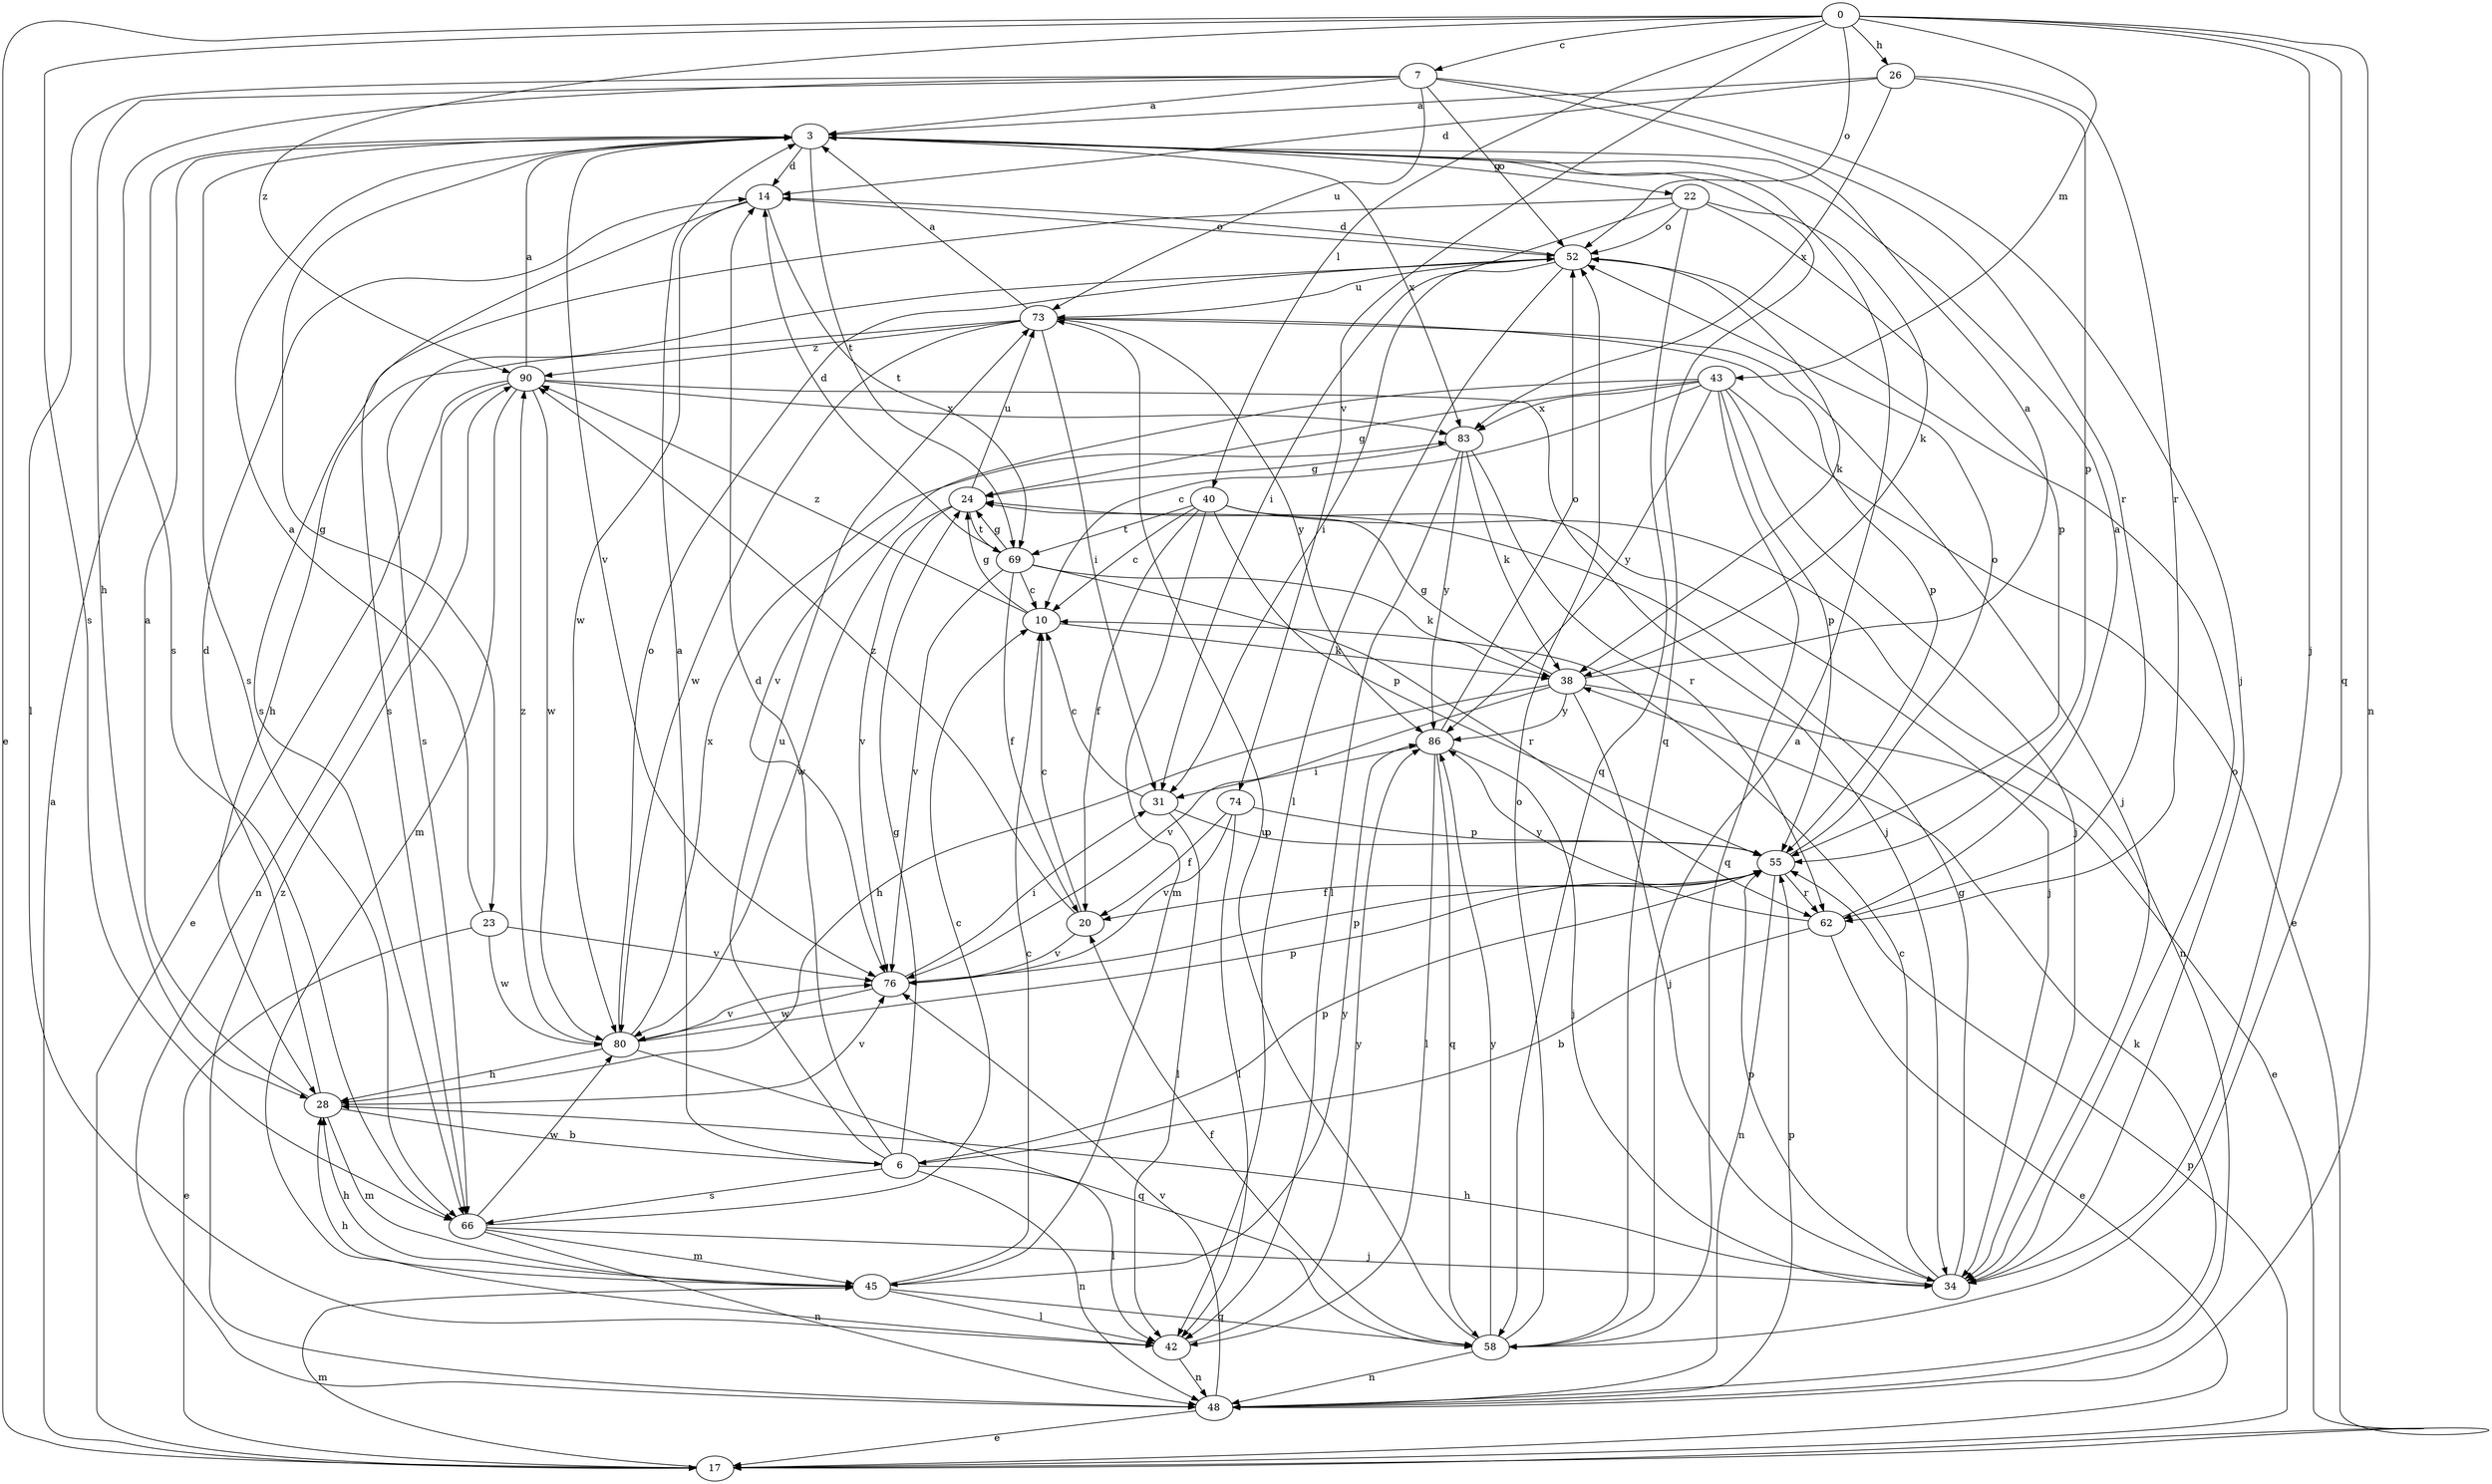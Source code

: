 strict digraph  {
0;
3;
6;
7;
10;
14;
17;
20;
22;
23;
24;
26;
28;
31;
34;
38;
40;
42;
43;
45;
48;
52;
55;
58;
62;
66;
69;
73;
74;
76;
80;
83;
86;
90;
0 -> 7  [label=c];
0 -> 17  [label=e];
0 -> 26  [label=h];
0 -> 34  [label=j];
0 -> 40  [label=l];
0 -> 43  [label=m];
0 -> 48  [label=n];
0 -> 52  [label=o];
0 -> 58  [label=q];
0 -> 66  [label=s];
0 -> 74  [label=v];
0 -> 90  [label=z];
3 -> 14  [label=d];
3 -> 22  [label=g];
3 -> 23  [label=g];
3 -> 58  [label=q];
3 -> 66  [label=s];
3 -> 69  [label=t];
3 -> 76  [label=v];
3 -> 83  [label=x];
6 -> 3  [label=a];
6 -> 14  [label=d];
6 -> 24  [label=g];
6 -> 42  [label=l];
6 -> 48  [label=n];
6 -> 55  [label=p];
6 -> 66  [label=s];
6 -> 73  [label=u];
7 -> 3  [label=a];
7 -> 28  [label=h];
7 -> 34  [label=j];
7 -> 42  [label=l];
7 -> 52  [label=o];
7 -> 62  [label=r];
7 -> 66  [label=s];
7 -> 73  [label=u];
10 -> 24  [label=g];
10 -> 38  [label=k];
10 -> 90  [label=z];
14 -> 52  [label=o];
14 -> 66  [label=s];
14 -> 69  [label=t];
14 -> 80  [label=w];
17 -> 3  [label=a];
17 -> 45  [label=m];
17 -> 55  [label=p];
20 -> 10  [label=c];
20 -> 76  [label=v];
20 -> 90  [label=z];
22 -> 31  [label=i];
22 -> 38  [label=k];
22 -> 52  [label=o];
22 -> 55  [label=p];
22 -> 58  [label=q];
22 -> 66  [label=s];
23 -> 3  [label=a];
23 -> 17  [label=e];
23 -> 76  [label=v];
23 -> 80  [label=w];
24 -> 69  [label=t];
24 -> 73  [label=u];
24 -> 76  [label=v];
24 -> 80  [label=w];
26 -> 3  [label=a];
26 -> 14  [label=d];
26 -> 55  [label=p];
26 -> 62  [label=r];
26 -> 83  [label=x];
28 -> 3  [label=a];
28 -> 6  [label=b];
28 -> 14  [label=d];
28 -> 45  [label=m];
28 -> 76  [label=v];
31 -> 10  [label=c];
31 -> 42  [label=l];
31 -> 55  [label=p];
34 -> 10  [label=c];
34 -> 24  [label=g];
34 -> 28  [label=h];
34 -> 52  [label=o];
34 -> 55  [label=p];
38 -> 3  [label=a];
38 -> 17  [label=e];
38 -> 24  [label=g];
38 -> 28  [label=h];
38 -> 34  [label=j];
38 -> 76  [label=v];
38 -> 86  [label=y];
40 -> 10  [label=c];
40 -> 20  [label=f];
40 -> 34  [label=j];
40 -> 45  [label=m];
40 -> 48  [label=n];
40 -> 55  [label=p];
40 -> 69  [label=t];
42 -> 28  [label=h];
42 -> 48  [label=n];
42 -> 86  [label=y];
43 -> 10  [label=c];
43 -> 17  [label=e];
43 -> 24  [label=g];
43 -> 34  [label=j];
43 -> 55  [label=p];
43 -> 58  [label=q];
43 -> 76  [label=v];
43 -> 83  [label=x];
43 -> 86  [label=y];
45 -> 10  [label=c];
45 -> 28  [label=h];
45 -> 42  [label=l];
45 -> 58  [label=q];
45 -> 86  [label=y];
48 -> 17  [label=e];
48 -> 38  [label=k];
48 -> 55  [label=p];
48 -> 76  [label=v];
48 -> 90  [label=z];
52 -> 14  [label=d];
52 -> 31  [label=i];
52 -> 38  [label=k];
52 -> 42  [label=l];
52 -> 66  [label=s];
52 -> 73  [label=u];
55 -> 20  [label=f];
55 -> 48  [label=n];
55 -> 52  [label=o];
55 -> 62  [label=r];
58 -> 3  [label=a];
58 -> 20  [label=f];
58 -> 48  [label=n];
58 -> 52  [label=o];
58 -> 73  [label=u];
58 -> 86  [label=y];
62 -> 3  [label=a];
62 -> 6  [label=b];
62 -> 17  [label=e];
62 -> 86  [label=y];
66 -> 10  [label=c];
66 -> 34  [label=j];
66 -> 45  [label=m];
66 -> 48  [label=n];
66 -> 80  [label=w];
69 -> 10  [label=c];
69 -> 14  [label=d];
69 -> 20  [label=f];
69 -> 24  [label=g];
69 -> 38  [label=k];
69 -> 62  [label=r];
69 -> 76  [label=v];
73 -> 3  [label=a];
73 -> 28  [label=h];
73 -> 31  [label=i];
73 -> 34  [label=j];
73 -> 55  [label=p];
73 -> 80  [label=w];
73 -> 86  [label=y];
73 -> 90  [label=z];
74 -> 20  [label=f];
74 -> 42  [label=l];
74 -> 55  [label=p];
74 -> 76  [label=v];
76 -> 31  [label=i];
76 -> 55  [label=p];
76 -> 80  [label=w];
80 -> 28  [label=h];
80 -> 52  [label=o];
80 -> 55  [label=p];
80 -> 58  [label=q];
80 -> 76  [label=v];
80 -> 83  [label=x];
80 -> 90  [label=z];
83 -> 24  [label=g];
83 -> 38  [label=k];
83 -> 42  [label=l];
83 -> 62  [label=r];
83 -> 86  [label=y];
86 -> 31  [label=i];
86 -> 34  [label=j];
86 -> 42  [label=l];
86 -> 52  [label=o];
86 -> 58  [label=q];
90 -> 3  [label=a];
90 -> 17  [label=e];
90 -> 34  [label=j];
90 -> 45  [label=m];
90 -> 48  [label=n];
90 -> 80  [label=w];
90 -> 83  [label=x];
}

